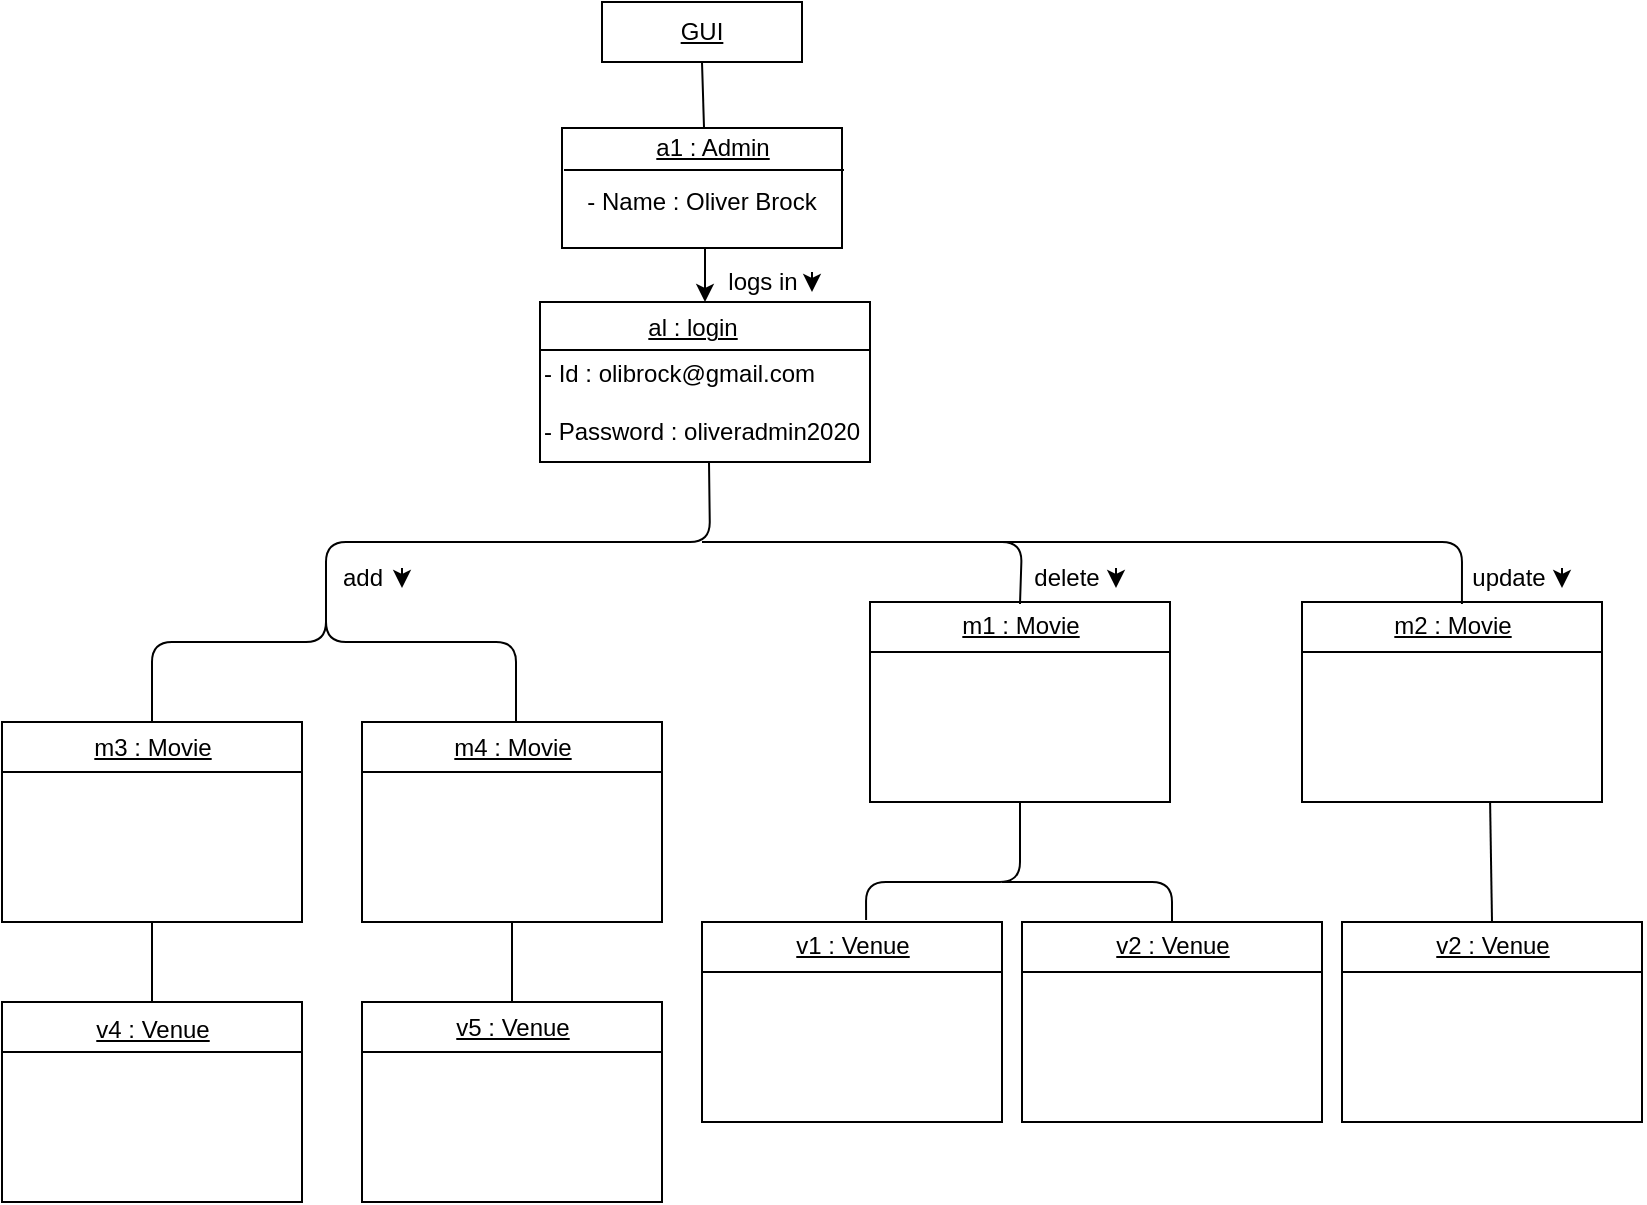 <mxfile version="13.10.0" type="github">
  <diagram id="8StgFau6CERU6S8Ug89j" name="Page-1">
    <mxGraphModel dx="1022" dy="695" grid="1" gridSize="10" guides="1" tooltips="1" connect="1" arrows="1" fold="1" page="1" pageScale="1" pageWidth="850" pageHeight="1100" math="0" shadow="0">
      <root>
        <mxCell id="0" />
        <mxCell id="1" parent="0" />
        <mxCell id="SlvavN0k8m86maqTuqYq-1" value="&lt;u&gt;GUI&lt;/u&gt;" style="rounded=0;whiteSpace=wrap;html=1;" vertex="1" parent="1">
          <mxGeometry x="310" y="20" width="100" height="30" as="geometry" />
        </mxCell>
        <mxCell id="SlvavN0k8m86maqTuqYq-46" style="edgeStyle=orthogonalEdgeStyle;rounded=0;orthogonalLoop=1;jettySize=auto;html=1;exitX=0.5;exitY=1;exitDx=0;exitDy=0;entryX=0.5;entryY=0;entryDx=0;entryDy=0;" edge="1" parent="1" source="SlvavN0k8m86maqTuqYq-2" target="SlvavN0k8m86maqTuqYq-6">
          <mxGeometry relative="1" as="geometry" />
        </mxCell>
        <mxCell id="SlvavN0k8m86maqTuqYq-2" value="" style="rounded=0;whiteSpace=wrap;html=1;" vertex="1" parent="1">
          <mxGeometry x="290" y="83" width="140" height="60" as="geometry" />
        </mxCell>
        <mxCell id="SlvavN0k8m86maqTuqYq-3" value="&lt;u&gt;a1 : Admin&lt;br&gt;&lt;/u&gt;" style="text;html=1;align=center;verticalAlign=middle;resizable=0;points=[];autosize=1;" vertex="1" parent="1">
          <mxGeometry x="330" y="83" width="70" height="20" as="geometry" />
        </mxCell>
        <mxCell id="SlvavN0k8m86maqTuqYq-4" value="" style="endArrow=none;html=1;exitX=0;exitY=0.25;exitDx=0;exitDy=0;entryX=1;entryY=0.25;entryDx=0;entryDy=0;" edge="1" parent="1">
          <mxGeometry width="50" height="50" relative="1" as="geometry">
            <mxPoint x="291" y="104" as="sourcePoint" />
            <mxPoint x="431" y="104" as="targetPoint" />
          </mxGeometry>
        </mxCell>
        <mxCell id="SlvavN0k8m86maqTuqYq-5" value="- Name : Oliver Brock" style="text;html=1;strokeColor=none;fillColor=none;align=center;verticalAlign=middle;whiteSpace=wrap;rounded=0;" vertex="1" parent="1">
          <mxGeometry x="285" y="110" width="150" height="20" as="geometry" />
        </mxCell>
        <mxCell id="SlvavN0k8m86maqTuqYq-6" value="" style="rounded=0;whiteSpace=wrap;html=1;" vertex="1" parent="1">
          <mxGeometry x="279" y="170" width="165" height="80" as="geometry" />
        </mxCell>
        <mxCell id="SlvavN0k8m86maqTuqYq-7" value="&lt;u&gt;al : login&lt;br&gt;&lt;/u&gt;" style="text;html=1;align=center;verticalAlign=middle;resizable=0;points=[];autosize=1;" vertex="1" parent="1">
          <mxGeometry x="325" y="173" width="60" height="20" as="geometry" />
        </mxCell>
        <mxCell id="SlvavN0k8m86maqTuqYq-8" value="" style="endArrow=none;html=1;entryX=1;entryY=0.338;entryDx=0;entryDy=0;entryPerimeter=0;" edge="1" parent="1">
          <mxGeometry width="50" height="50" relative="1" as="geometry">
            <mxPoint x="279" y="194" as="sourcePoint" />
            <mxPoint x="444" y="194.04" as="targetPoint" />
          </mxGeometry>
        </mxCell>
        <mxCell id="SlvavN0k8m86maqTuqYq-9" value="&lt;div align=&quot;left&quot;&gt;- Id : olibrock@gmail.com&lt;/div&gt;&lt;div align=&quot;left&quot;&gt;&lt;br&gt;&lt;/div&gt;&lt;div align=&quot;left&quot;&gt;- Password : oliveradmin2020&lt;br&gt;&lt;/div&gt;" style="text;html=1;strokeColor=none;fillColor=none;align=left;verticalAlign=middle;whiteSpace=wrap;rounded=0;" vertex="1" parent="1">
          <mxGeometry x="279" y="210" width="185" height="20" as="geometry" />
        </mxCell>
        <mxCell id="SlvavN0k8m86maqTuqYq-10" value="" style="rounded=0;whiteSpace=wrap;html=1;" vertex="1" parent="1">
          <mxGeometry x="10" y="380" width="150" height="100" as="geometry" />
        </mxCell>
        <mxCell id="SlvavN0k8m86maqTuqYq-12" value="" style="endArrow=none;html=1;exitX=0;exitY=0.25;exitDx=0;exitDy=0;entryX=1;entryY=0.25;entryDx=0;entryDy=0;" edge="1" parent="1" source="SlvavN0k8m86maqTuqYq-10" target="SlvavN0k8m86maqTuqYq-10">
          <mxGeometry width="50" height="50" relative="1" as="geometry">
            <mxPoint x="80" y="400" as="sourcePoint" />
            <mxPoint x="130" y="350" as="targetPoint" />
          </mxGeometry>
        </mxCell>
        <mxCell id="SlvavN0k8m86maqTuqYq-13" value="&lt;u&gt;m3 : Movie&lt;br&gt;&lt;/u&gt;" style="text;html=1;align=center;verticalAlign=middle;resizable=0;points=[];autosize=1;" vertex="1" parent="1">
          <mxGeometry x="50" y="383" width="70" height="20" as="geometry" />
        </mxCell>
        <mxCell id="SlvavN0k8m86maqTuqYq-16" value="" style="rounded=0;whiteSpace=wrap;html=1;" vertex="1" parent="1">
          <mxGeometry x="190" y="380" width="150" height="100" as="geometry" />
        </mxCell>
        <mxCell id="SlvavN0k8m86maqTuqYq-17" value="" style="endArrow=none;html=1;exitX=0;exitY=0.25;exitDx=0;exitDy=0;entryX=1;entryY=0.25;entryDx=0;entryDy=0;" edge="1" parent="1" source="SlvavN0k8m86maqTuqYq-16" target="SlvavN0k8m86maqTuqYq-16">
          <mxGeometry width="50" height="50" relative="1" as="geometry">
            <mxPoint x="260" y="400" as="sourcePoint" />
            <mxPoint x="310" y="350" as="targetPoint" />
          </mxGeometry>
        </mxCell>
        <mxCell id="SlvavN0k8m86maqTuqYq-18" value="&lt;u&gt;m4 : Movie&lt;br&gt;&lt;/u&gt;" style="text;html=1;align=center;verticalAlign=middle;resizable=0;points=[];autosize=1;" vertex="1" parent="1">
          <mxGeometry x="230" y="383" width="70" height="20" as="geometry" />
        </mxCell>
        <mxCell id="SlvavN0k8m86maqTuqYq-19" value="" style="rounded=0;whiteSpace=wrap;html=1;" vertex="1" parent="1">
          <mxGeometry x="444" y="320" width="150" height="100" as="geometry" />
        </mxCell>
        <mxCell id="SlvavN0k8m86maqTuqYq-20" value="" style="endArrow=none;html=1;exitX=0;exitY=0.25;exitDx=0;exitDy=0;entryX=1;entryY=0.25;entryDx=0;entryDy=0;" edge="1" parent="1" source="SlvavN0k8m86maqTuqYq-19" target="SlvavN0k8m86maqTuqYq-19">
          <mxGeometry width="50" height="50" relative="1" as="geometry">
            <mxPoint x="514" y="400" as="sourcePoint" />
            <mxPoint x="564" y="350" as="targetPoint" />
          </mxGeometry>
        </mxCell>
        <mxCell id="SlvavN0k8m86maqTuqYq-21" value="&lt;u&gt;m1 : Movie&lt;br&gt;&lt;/u&gt;" style="text;html=1;align=center;verticalAlign=middle;resizable=0;points=[];autosize=1;" vertex="1" parent="1">
          <mxGeometry x="484" y="322" width="70" height="20" as="geometry" />
        </mxCell>
        <mxCell id="SlvavN0k8m86maqTuqYq-22" value="" style="rounded=0;whiteSpace=wrap;html=1;" vertex="1" parent="1">
          <mxGeometry x="660" y="320" width="150" height="100" as="geometry" />
        </mxCell>
        <mxCell id="SlvavN0k8m86maqTuqYq-23" value="" style="endArrow=none;html=1;exitX=0;exitY=0.25;exitDx=0;exitDy=0;entryX=1;entryY=0.25;entryDx=0;entryDy=0;" edge="1" parent="1" source="SlvavN0k8m86maqTuqYq-22" target="SlvavN0k8m86maqTuqYq-22">
          <mxGeometry width="50" height="50" relative="1" as="geometry">
            <mxPoint x="730" y="400" as="sourcePoint" />
            <mxPoint x="780" y="350" as="targetPoint" />
          </mxGeometry>
        </mxCell>
        <mxCell id="SlvavN0k8m86maqTuqYq-24" value="&lt;u&gt;m2 : Movie&lt;br&gt;&lt;/u&gt;" style="text;html=1;align=center;verticalAlign=middle;resizable=0;points=[];autosize=1;" vertex="1" parent="1">
          <mxGeometry x="700" y="322" width="70" height="20" as="geometry" />
        </mxCell>
        <mxCell id="SlvavN0k8m86maqTuqYq-25" value="" style="rounded=0;whiteSpace=wrap;html=1;" vertex="1" parent="1">
          <mxGeometry x="10" y="520" width="150" height="100" as="geometry" />
        </mxCell>
        <mxCell id="SlvavN0k8m86maqTuqYq-26" value="" style="endArrow=none;html=1;exitX=0;exitY=0.25;exitDx=0;exitDy=0;entryX=1;entryY=0.25;entryDx=0;entryDy=0;" edge="1" parent="1" source="SlvavN0k8m86maqTuqYq-25" target="SlvavN0k8m86maqTuqYq-25">
          <mxGeometry width="50" height="50" relative="1" as="geometry">
            <mxPoint x="80" y="560" as="sourcePoint" />
            <mxPoint x="130" y="510" as="targetPoint" />
          </mxGeometry>
        </mxCell>
        <mxCell id="SlvavN0k8m86maqTuqYq-27" value="&lt;u&gt;v4 : Venue&lt;br&gt;&lt;/u&gt;" style="text;html=1;align=center;verticalAlign=middle;resizable=0;points=[];autosize=1;" vertex="1" parent="1">
          <mxGeometry x="50" y="524" width="70" height="20" as="geometry" />
        </mxCell>
        <mxCell id="SlvavN0k8m86maqTuqYq-28" value="" style="rounded=0;whiteSpace=wrap;html=1;" vertex="1" parent="1">
          <mxGeometry x="190" y="520" width="150" height="100" as="geometry" />
        </mxCell>
        <mxCell id="SlvavN0k8m86maqTuqYq-29" value="" style="endArrow=none;html=1;exitX=0;exitY=0.25;exitDx=0;exitDy=0;entryX=1;entryY=0.25;entryDx=0;entryDy=0;" edge="1" parent="1" source="SlvavN0k8m86maqTuqYq-28" target="SlvavN0k8m86maqTuqYq-28">
          <mxGeometry width="50" height="50" relative="1" as="geometry">
            <mxPoint x="260" y="560" as="sourcePoint" />
            <mxPoint x="310" y="510" as="targetPoint" />
          </mxGeometry>
        </mxCell>
        <mxCell id="SlvavN0k8m86maqTuqYq-30" value="&lt;u&gt;v5 : Venue&lt;br&gt;&lt;/u&gt;" style="text;html=1;align=center;verticalAlign=middle;resizable=0;points=[];autosize=1;" vertex="1" parent="1">
          <mxGeometry x="230" y="523" width="70" height="20" as="geometry" />
        </mxCell>
        <mxCell id="SlvavN0k8m86maqTuqYq-31" value="" style="rounded=0;whiteSpace=wrap;html=1;" vertex="1" parent="1">
          <mxGeometry x="360" y="480" width="150" height="100" as="geometry" />
        </mxCell>
        <mxCell id="SlvavN0k8m86maqTuqYq-32" value="" style="endArrow=none;html=1;exitX=0;exitY=0.25;exitDx=0;exitDy=0;entryX=1;entryY=0.25;entryDx=0;entryDy=0;" edge="1" parent="1" source="SlvavN0k8m86maqTuqYq-31" target="SlvavN0k8m86maqTuqYq-31">
          <mxGeometry width="50" height="50" relative="1" as="geometry">
            <mxPoint x="430" y="560" as="sourcePoint" />
            <mxPoint x="480" y="510" as="targetPoint" />
          </mxGeometry>
        </mxCell>
        <mxCell id="SlvavN0k8m86maqTuqYq-33" value="&lt;u&gt;v1 : Venue&lt;br&gt;&lt;/u&gt;" style="text;html=1;align=center;verticalAlign=middle;resizable=0;points=[];autosize=1;" vertex="1" parent="1">
          <mxGeometry x="400" y="482" width="70" height="20" as="geometry" />
        </mxCell>
        <mxCell id="SlvavN0k8m86maqTuqYq-34" value="" style="rounded=0;whiteSpace=wrap;html=1;" vertex="1" parent="1">
          <mxGeometry x="520" y="480" width="150" height="100" as="geometry" />
        </mxCell>
        <mxCell id="SlvavN0k8m86maqTuqYq-35" value="" style="endArrow=none;html=1;exitX=0;exitY=0.25;exitDx=0;exitDy=0;entryX=1;entryY=0.25;entryDx=0;entryDy=0;" edge="1" parent="1" source="SlvavN0k8m86maqTuqYq-34" target="SlvavN0k8m86maqTuqYq-34">
          <mxGeometry width="50" height="50" relative="1" as="geometry">
            <mxPoint x="590" y="560" as="sourcePoint" />
            <mxPoint x="640" y="510" as="targetPoint" />
          </mxGeometry>
        </mxCell>
        <mxCell id="SlvavN0k8m86maqTuqYq-36" value="&lt;u&gt;v2 : Venue&lt;br&gt;&lt;/u&gt;" style="text;html=1;align=center;verticalAlign=middle;resizable=0;points=[];autosize=1;" vertex="1" parent="1">
          <mxGeometry x="560" y="482" width="70" height="20" as="geometry" />
        </mxCell>
        <mxCell id="SlvavN0k8m86maqTuqYq-37" value="" style="rounded=0;whiteSpace=wrap;html=1;" vertex="1" parent="1">
          <mxGeometry x="680" y="480" width="150" height="100" as="geometry" />
        </mxCell>
        <mxCell id="SlvavN0k8m86maqTuqYq-38" value="" style="endArrow=none;html=1;exitX=0;exitY=0.25;exitDx=0;exitDy=0;entryX=1;entryY=0.25;entryDx=0;entryDy=0;" edge="1" parent="1" source="SlvavN0k8m86maqTuqYq-37" target="SlvavN0k8m86maqTuqYq-37">
          <mxGeometry width="50" height="50" relative="1" as="geometry">
            <mxPoint x="750" y="560" as="sourcePoint" />
            <mxPoint x="800" y="510" as="targetPoint" />
          </mxGeometry>
        </mxCell>
        <mxCell id="SlvavN0k8m86maqTuqYq-39" value="&lt;u&gt;v2 : Venue&lt;br&gt;&lt;/u&gt;" style="text;html=1;align=center;verticalAlign=middle;resizable=0;points=[];autosize=1;" vertex="1" parent="1">
          <mxGeometry x="720" y="482" width="70" height="20" as="geometry" />
        </mxCell>
        <mxCell id="SlvavN0k8m86maqTuqYq-42" value="" style="endArrow=none;html=1;" edge="1" parent="1">
          <mxGeometry width="50" height="50" relative="1" as="geometry">
            <mxPoint x="519" y="321" as="sourcePoint" />
            <mxPoint x="360" y="290" as="targetPoint" />
            <Array as="points">
              <mxPoint x="520" y="290" />
            </Array>
          </mxGeometry>
        </mxCell>
        <mxCell id="SlvavN0k8m86maqTuqYq-43" value="" style="endArrow=none;html=1;exitX=0.571;exitY=-0.05;exitDx=0;exitDy=0;exitPerimeter=0;" edge="1" parent="1" source="SlvavN0k8m86maqTuqYq-24">
          <mxGeometry width="50" height="50" relative="1" as="geometry">
            <mxPoint x="720" y="320" as="sourcePoint" />
            <mxPoint x="510" y="290" as="targetPoint" />
            <Array as="points">
              <mxPoint x="740" y="290" />
            </Array>
          </mxGeometry>
        </mxCell>
        <mxCell id="SlvavN0k8m86maqTuqYq-44" value="" style="endArrow=none;html=1;exitX=0.5;exitY=0;exitDx=0;exitDy=0;entryX=0.5;entryY=1;entryDx=0;entryDy=0;" edge="1" parent="1" source="SlvavN0k8m86maqTuqYq-25" target="SlvavN0k8m86maqTuqYq-10">
          <mxGeometry width="50" height="50" relative="1" as="geometry">
            <mxPoint x="60" y="480" as="sourcePoint" />
            <mxPoint x="110" y="430" as="targetPoint" />
          </mxGeometry>
        </mxCell>
        <mxCell id="SlvavN0k8m86maqTuqYq-45" value="" style="endArrow=none;html=1;exitX=0.5;exitY=0;exitDx=0;exitDy=0;entryX=0.5;entryY=1;entryDx=0;entryDy=0;" edge="1" parent="1" source="SlvavN0k8m86maqTuqYq-28" target="SlvavN0k8m86maqTuqYq-16">
          <mxGeometry width="50" height="50" relative="1" as="geometry">
            <mxPoint x="240" y="470" as="sourcePoint" />
            <mxPoint x="290" y="420" as="targetPoint" />
          </mxGeometry>
        </mxCell>
        <mxCell id="SlvavN0k8m86maqTuqYq-47" value="" style="endArrow=none;html=1;exitX=0.443;exitY=0;exitDx=0;exitDy=0;exitPerimeter=0;entryX=0.5;entryY=1;entryDx=0;entryDy=0;" edge="1" parent="1" source="SlvavN0k8m86maqTuqYq-3" target="SlvavN0k8m86maqTuqYq-1">
          <mxGeometry width="50" height="50" relative="1" as="geometry">
            <mxPoint x="340" y="90" as="sourcePoint" />
            <mxPoint x="390" y="40" as="targetPoint" />
          </mxGeometry>
        </mxCell>
        <mxCell id="SlvavN0k8m86maqTuqYq-48" value="" style="endArrow=none;html=1;exitX=0.547;exitY=-0.01;exitDx=0;exitDy=0;exitPerimeter=0;entryX=0.5;entryY=1;entryDx=0;entryDy=0;" edge="1" parent="1" source="SlvavN0k8m86maqTuqYq-31" target="SlvavN0k8m86maqTuqYq-19">
          <mxGeometry width="50" height="50" relative="1" as="geometry">
            <mxPoint x="490" y="470" as="sourcePoint" />
            <mxPoint x="540" y="420" as="targetPoint" />
            <Array as="points">
              <mxPoint x="442" y="460" />
              <mxPoint x="519" y="460" />
            </Array>
          </mxGeometry>
        </mxCell>
        <mxCell id="SlvavN0k8m86maqTuqYq-49" value="" style="endArrow=none;html=1;exitX=0.5;exitY=0;exitDx=0;exitDy=0;" edge="1" parent="1" source="SlvavN0k8m86maqTuqYq-34">
          <mxGeometry width="50" height="50" relative="1" as="geometry">
            <mxPoint x="560" y="480" as="sourcePoint" />
            <mxPoint x="510" y="460" as="targetPoint" />
            <Array as="points">
              <mxPoint x="595" y="460" />
            </Array>
          </mxGeometry>
        </mxCell>
        <mxCell id="SlvavN0k8m86maqTuqYq-50" value="" style="endArrow=none;html=1;exitX=0.5;exitY=0;exitDx=0;exitDy=0;entryX=0.627;entryY=1;entryDx=0;entryDy=0;entryPerimeter=0;" edge="1" parent="1" source="SlvavN0k8m86maqTuqYq-37" target="SlvavN0k8m86maqTuqYq-22">
          <mxGeometry width="50" height="50" relative="1" as="geometry">
            <mxPoint x="720" y="480" as="sourcePoint" />
            <mxPoint x="770" y="430" as="targetPoint" />
          </mxGeometry>
        </mxCell>
        <mxCell id="SlvavN0k8m86maqTuqYq-51" value="add" style="text;html=1;align=center;verticalAlign=middle;resizable=0;points=[];autosize=1;" vertex="1" parent="1">
          <mxGeometry x="170" y="298" width="40" height="20" as="geometry" />
        </mxCell>
        <mxCell id="SlvavN0k8m86maqTuqYq-53" value="" style="endArrow=none;html=1;entryX=0.5;entryY=1;entryDx=0;entryDy=0;" edge="1" parent="1">
          <mxGeometry width="50" height="50" relative="1" as="geometry">
            <mxPoint x="172" y="320" as="sourcePoint" />
            <mxPoint x="363.5" y="250" as="targetPoint" />
            <Array as="points">
              <mxPoint x="172" y="290" />
              <mxPoint x="364" y="290" />
            </Array>
          </mxGeometry>
        </mxCell>
        <mxCell id="SlvavN0k8m86maqTuqYq-54" value="" style="endArrow=none;html=1;exitX=0.5;exitY=0;exitDx=0;exitDy=0;entryX=0.05;entryY=1.1;entryDx=0;entryDy=0;entryPerimeter=0;" edge="1" parent="1" source="SlvavN0k8m86maqTuqYq-10" target="SlvavN0k8m86maqTuqYq-51">
          <mxGeometry width="50" height="50" relative="1" as="geometry">
            <mxPoint x="90" y="360" as="sourcePoint" />
            <mxPoint x="140" y="310" as="targetPoint" />
            <Array as="points">
              <mxPoint x="85" y="340" />
              <mxPoint x="172" y="340" />
            </Array>
          </mxGeometry>
        </mxCell>
        <mxCell id="SlvavN0k8m86maqTuqYq-55" value="" style="endArrow=none;html=1;entryX=0.5;entryY=0;entryDx=0;entryDy=0;" edge="1" parent="1">
          <mxGeometry width="50" height="50" relative="1" as="geometry">
            <mxPoint x="172" y="320" as="sourcePoint" />
            <mxPoint x="267" y="380" as="targetPoint" />
            <Array as="points">
              <mxPoint x="172" y="340" />
              <mxPoint x="267" y="340" />
            </Array>
          </mxGeometry>
        </mxCell>
        <mxCell id="SlvavN0k8m86maqTuqYq-56" value="logs in" style="text;html=1;align=center;verticalAlign=middle;resizable=0;points=[];autosize=1;" vertex="1" parent="1">
          <mxGeometry x="365" y="150" width="50" height="20" as="geometry" />
        </mxCell>
        <mxCell id="SlvavN0k8m86maqTuqYq-57" value="delete" style="text;html=1;align=center;verticalAlign=middle;resizable=0;points=[];autosize=1;" vertex="1" parent="1">
          <mxGeometry x="517" y="298" width="50" height="20" as="geometry" />
        </mxCell>
        <mxCell id="SlvavN0k8m86maqTuqYq-58" value="update" style="text;html=1;align=center;verticalAlign=middle;resizable=0;points=[];autosize=1;" vertex="1" parent="1">
          <mxGeometry x="738" y="298" width="50" height="20" as="geometry" />
        </mxCell>
        <mxCell id="SlvavN0k8m86maqTuqYq-59" value="" style="endArrow=classic;html=1;" edge="1" parent="1">
          <mxGeometry width="50" height="50" relative="1" as="geometry">
            <mxPoint x="210.0" y="303" as="sourcePoint" />
            <mxPoint x="210.0" y="313" as="targetPoint" />
          </mxGeometry>
        </mxCell>
        <mxCell id="SlvavN0k8m86maqTuqYq-60" value="" style="endArrow=classic;html=1;" edge="1" parent="1">
          <mxGeometry width="50" height="50" relative="1" as="geometry">
            <mxPoint x="567.0" y="303" as="sourcePoint" />
            <mxPoint x="567.0" y="313" as="targetPoint" />
          </mxGeometry>
        </mxCell>
        <mxCell id="SlvavN0k8m86maqTuqYq-61" value="" style="endArrow=classic;html=1;" edge="1" parent="1">
          <mxGeometry width="50" height="50" relative="1" as="geometry">
            <mxPoint x="790.0" y="303" as="sourcePoint" />
            <mxPoint x="790.0" y="313" as="targetPoint" />
          </mxGeometry>
        </mxCell>
        <mxCell id="SlvavN0k8m86maqTuqYq-62" value="" style="endArrow=classic;html=1;" edge="1" parent="1">
          <mxGeometry width="50" height="50" relative="1" as="geometry">
            <mxPoint x="415.0" y="155" as="sourcePoint" />
            <mxPoint x="415.0" y="165" as="targetPoint" />
          </mxGeometry>
        </mxCell>
      </root>
    </mxGraphModel>
  </diagram>
</mxfile>
